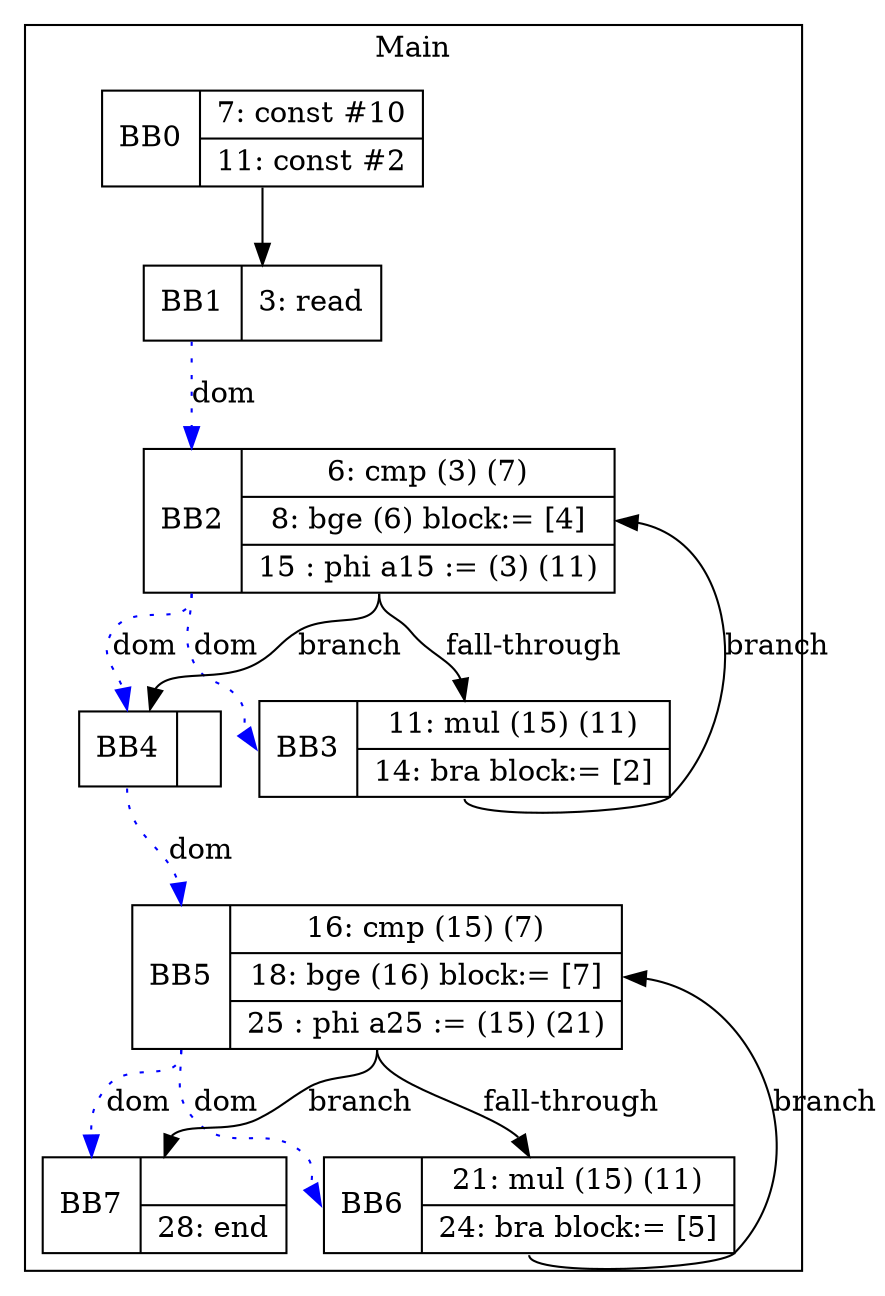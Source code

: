 digraph G {
node [shape=record];
subgraph cluster_main{
label = "Main";
BB0 [shape=record, label="<b>BB0|{7: const #10|11: const #2}"];
BB1 [shape=record, label="<b>BB1|{3: read}"];
BB2 [shape=record, label="<b>BB2|{6: cmp (3) (7)|8: bge (6) block:= [4]|15 : phi a15 := (3) (11)}"];
BB3 [shape=record, label="<b>BB3|{11: mul (15) (11)|14: bra block:= [2]}"];
BB4 [shape=record, label="<b>BB4|}"];
BB5 [shape=record, label="<b>BB5|{16: cmp (15) (7)|18: bge (16) block:= [7]|25 : phi a25 := (15) (21)}"];
BB6 [shape=record, label="<b>BB6|{21: mul (15) (11)|24: bra block:= [5]}"];
BB7 [shape=record, label="<b>BB7|{|28: end}"];
}
BB0:s -> BB1:n ;
BB2:b -> BB4:b [color=blue, style=dotted, label="dom"];
BB1:b -> BB2:b [color=blue, style=dotted, label="dom"];
BB5:b -> BB7:b [color=blue, style=dotted, label="dom"];
BB2:b -> BB3:b [color=blue, style=dotted, label="dom"];
BB4:b -> BB5:b [color=blue, style=dotted, label="dom"];
BB5:b -> BB6:b [color=blue, style=dotted, label="dom"];
BB2:s -> BB4:n [label="branch"];
BB5:s -> BB7:n [label="branch"];
BB3:s -> BB2:e [label="branch"];
BB6:s -> BB5:e [label="branch"];
BB2:s -> BB3:n [label="fall-through"];
BB5:s -> BB6:n [label="fall-through"];
}
